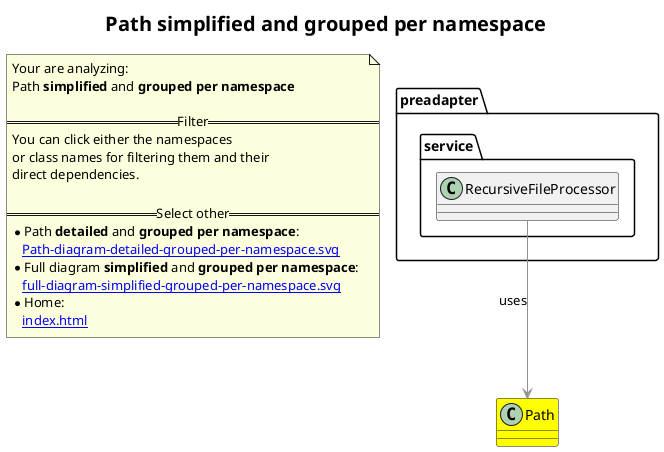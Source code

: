 @startuml
skinparam linetype ortho
title <size:20>Path **simplified** and **grouped per namespace**</size>
note "Your are analyzing:\nPath **simplified** and **grouped per namespace**\n\n==Filter==\nYou can click either the namespaces \nor class names for filtering them and their\ndirect dependencies.\n\n==Select other==\n* Path **detailed** and **grouped per namespace**:\n   [[Path-diagram-detailed-grouped-per-namespace.svg]]\n* Full diagram **simplified** and **grouped per namespace**:\n   [[full-diagram-simplified-grouped-per-namespace.svg]]\n* Home:\n   [[index.html]]" as FloatingNote
class Path [[Path-diagram-simplified-grouped-per-namespace.svg]] #yellow {
}
' Closing all previous_sub_namespace_list namespace None because file analysis is finished.
namespace preadapter [[preadapter-diagram-simplified-grouped-per-namespace.svg]] {
namespace preadapter.service [[preadapter.service-diagram-simplified-grouped-per-namespace.svg]] {
  class preadapter.service.RecursiveFileProcessor [[preadapter.service.RecursiveFileProcessor-diagram-simplified-grouped-per-namespace.svg]]  {
  }
'Compared namespace preadapter.service [[preadapter.service-diagram-simplified-grouped-per-namespace.svg]] { with last element of   }
' Closing all previous_sub_namespace_list namespace None because file analysis is finished.
' Closing namespace service
}
' Closing namespace preadapter
}
 ' *************************************** 
 ' *************************************** 
 ' *************************************** 
' Class relations extracted from namespace:
' 
' Class relations extracted from namespace:
' preadapter.service
preadapter.service.RecursiveFileProcessor -[#909090]-> Path  : uses 
@enduml